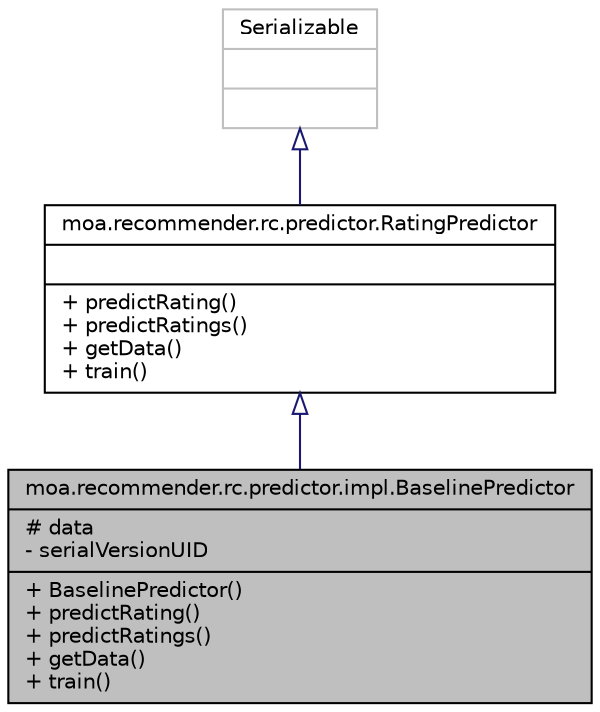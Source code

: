digraph G
{
  edge [fontname="Helvetica",fontsize="10",labelfontname="Helvetica",labelfontsize="10"];
  node [fontname="Helvetica",fontsize="10",shape=record];
  Node1 [label="{moa.recommender.rc.predictor.impl.BaselinePredictor\n|# data\l- serialVersionUID\l|+ BaselinePredictor()\l+ predictRating()\l+ predictRatings()\l+ getData()\l+ train()\l}",height=0.2,width=0.4,color="black", fillcolor="grey75", style="filled" fontcolor="black"];
  Node2 -> Node1 [dir=back,color="midnightblue",fontsize="10",style="solid",arrowtail="empty",fontname="Helvetica"];
  Node2 [label="{moa.recommender.rc.predictor.RatingPredictor\n||+ predictRating()\l+ predictRatings()\l+ getData()\l+ train()\l}",height=0.2,width=0.4,color="black", fillcolor="white", style="filled",URL="$interfacemoa_1_1recommender_1_1rc_1_1predictor_1_1RatingPredictor.html"];
  Node3 -> Node2 [dir=back,color="midnightblue",fontsize="10",style="solid",arrowtail="empty",fontname="Helvetica"];
  Node3 [label="{Serializable\n||}",height=0.2,width=0.4,color="grey75", fillcolor="white", style="filled"];
}
